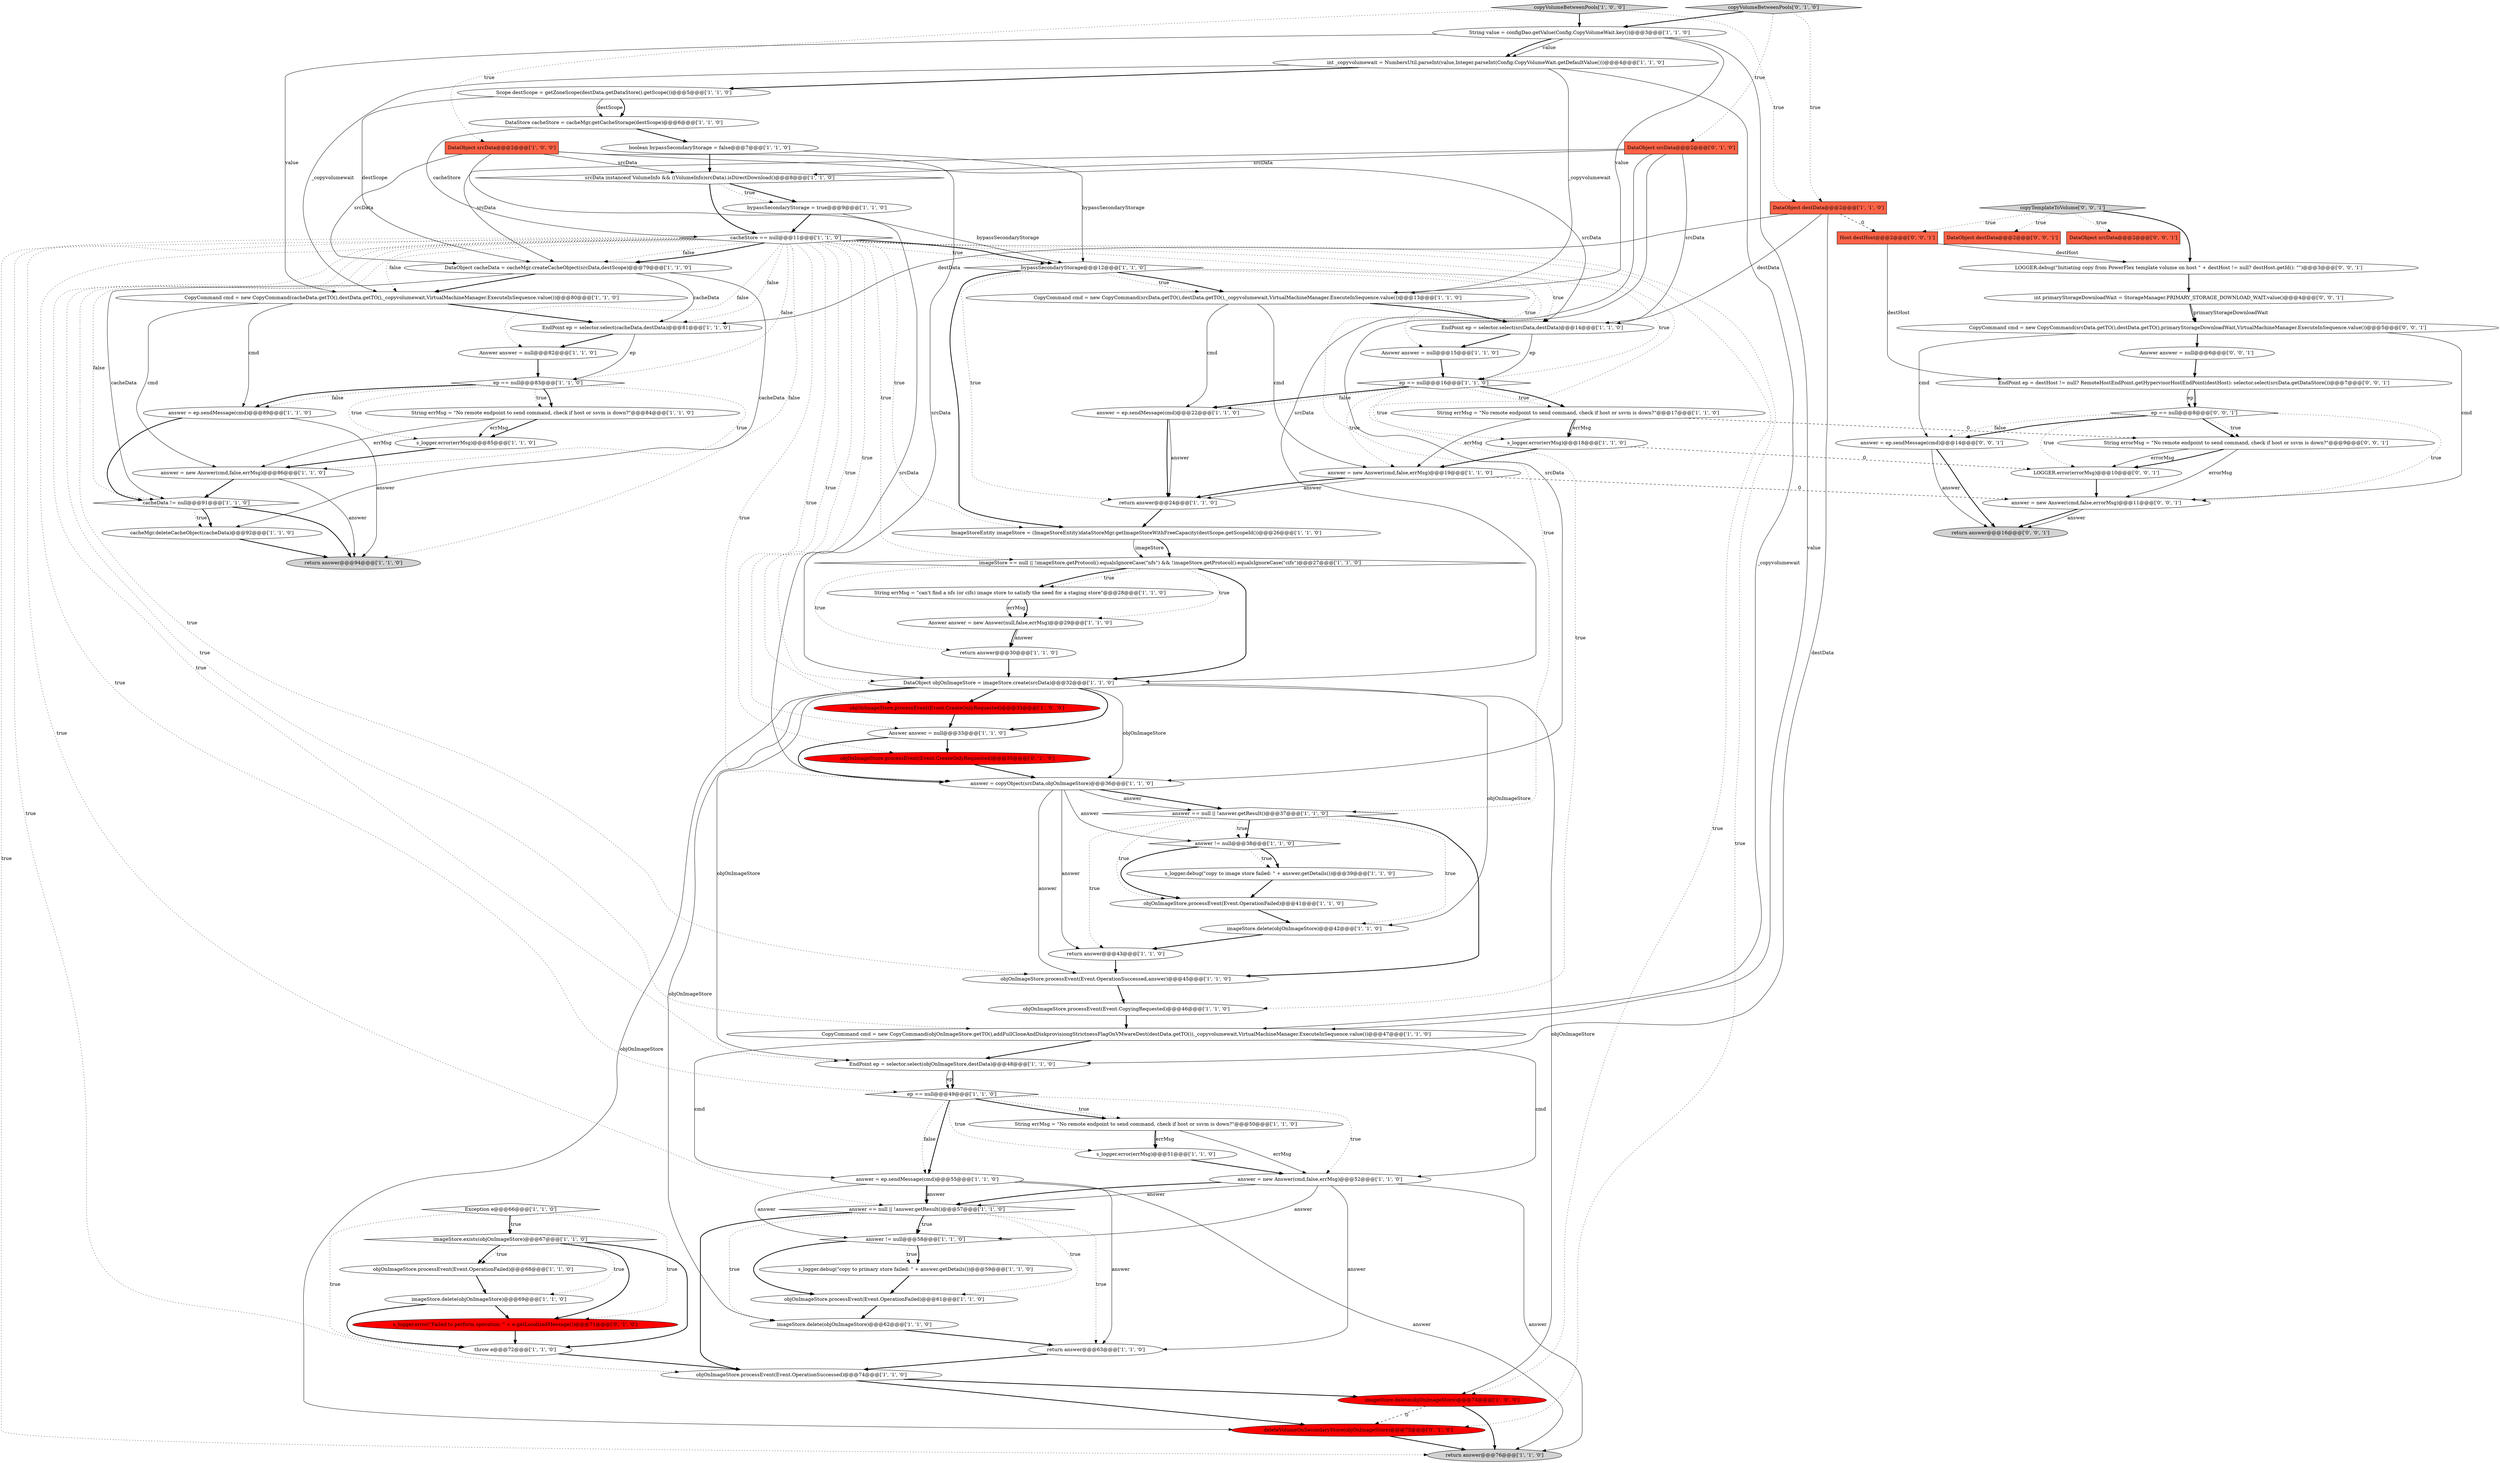 digraph {
15 [style = filled, label = "Exception e@@@66@@@['1', '1', '0']", fillcolor = white, shape = diamond image = "AAA0AAABBB1BBB"];
13 [style = filled, label = "Answer answer = null@@@82@@@['1', '1', '0']", fillcolor = white, shape = ellipse image = "AAA0AAABBB1BBB"];
58 [style = filled, label = "objOnImageStore.processEvent(Event.OperationFailed)@@@61@@@['1', '1', '0']", fillcolor = white, shape = ellipse image = "AAA0AAABBB1BBB"];
89 [style = filled, label = "LOGGER.debug(\"Initiating copy from PowerFlex template volume on host \" + destHost != null? destHost.getId(): \"\")@@@3@@@['0', '0', '1']", fillcolor = white, shape = ellipse image = "AAA0AAABBB3BBB"];
65 [style = filled, label = "return answer@@@30@@@['1', '1', '0']", fillcolor = white, shape = ellipse image = "AAA0AAABBB1BBB"];
16 [style = filled, label = "EndPoint ep = selector.select(srcData,destData)@@@14@@@['1', '1', '0']", fillcolor = white, shape = ellipse image = "AAA0AAABBB1BBB"];
81 [style = filled, label = "Host destHost@@@2@@@['0', '0', '1']", fillcolor = tomato, shape = box image = "AAA0AAABBB3BBB"];
55 [style = filled, label = "objOnImageStore.processEvent(Event.CreateOnlyRequested)@@@33@@@['1', '0', '0']", fillcolor = red, shape = ellipse image = "AAA1AAABBB1BBB"];
3 [style = filled, label = "ImageStoreEntity imageStore = (ImageStoreEntity)dataStoreMgr.getImageStoreWithFreeCapacity(destScope.getScopeId())@@@26@@@['1', '1', '0']", fillcolor = white, shape = ellipse image = "AAA0AAABBB1BBB"];
90 [style = filled, label = "copyTemplateToVolume['0', '0', '1']", fillcolor = lightgray, shape = diamond image = "AAA0AAABBB3BBB"];
48 [style = filled, label = "DataStore cacheStore = cacheMgr.getCacheStorage(destScope)@@@6@@@['1', '1', '0']", fillcolor = white, shape = ellipse image = "AAA0AAABBB1BBB"];
59 [style = filled, label = "int _copyvolumewait = NumbersUtil.parseInt(value,Integer.parseInt(Config.CopyVolumeWait.getDefaultValue()))@@@4@@@['1', '1', '0']", fillcolor = white, shape = ellipse image = "AAA0AAABBB1BBB"];
53 [style = filled, label = "DataObject objOnImageStore = imageStore.create(srcData)@@@32@@@['1', '1', '0']", fillcolor = white, shape = ellipse image = "AAA0AAABBB1BBB"];
37 [style = filled, label = "DataObject destData@@@2@@@['1', '1', '0']", fillcolor = tomato, shape = box image = "AAA0AAABBB1BBB"];
61 [style = filled, label = "Answer answer = new Answer(null,false,errMsg)@@@29@@@['1', '1', '0']", fillcolor = white, shape = ellipse image = "AAA0AAABBB1BBB"];
27 [style = filled, label = "return answer@@@94@@@['1', '1', '0']", fillcolor = lightgray, shape = ellipse image = "AAA0AAABBB1BBB"];
68 [style = filled, label = "answer = new Answer(cmd,false,errMsg)@@@52@@@['1', '1', '0']", fillcolor = white, shape = ellipse image = "AAA0AAABBB1BBB"];
34 [style = filled, label = "objOnImageStore.processEvent(Event.OperationFailed)@@@68@@@['1', '1', '0']", fillcolor = white, shape = ellipse image = "AAA0AAABBB1BBB"];
6 [style = filled, label = "answer == null || !answer.getResult()@@@57@@@['1', '1', '0']", fillcolor = white, shape = diamond image = "AAA0AAABBB1BBB"];
69 [style = filled, label = "EndPoint ep = selector.select(objOnImageStore,destData)@@@48@@@['1', '1', '0']", fillcolor = white, shape = ellipse image = "AAA0AAABBB1BBB"];
19 [style = filled, label = "String errMsg = \"No remote endpoint to send command, check if host or ssvm is down?\"@@@17@@@['1', '1', '0']", fillcolor = white, shape = ellipse image = "AAA0AAABBB1BBB"];
44 [style = filled, label = "s_logger.debug(\"copy to primary store failed: \" + answer.getDetails())@@@59@@@['1', '1', '0']", fillcolor = white, shape = ellipse image = "AAA0AAABBB1BBB"];
72 [style = filled, label = "DataObject srcData@@@2@@@['0', '1', '0']", fillcolor = tomato, shape = box image = "AAA0AAABBB2BBB"];
7 [style = filled, label = "s_logger.error(errMsg)@@@85@@@['1', '1', '0']", fillcolor = white, shape = ellipse image = "AAA0AAABBB1BBB"];
39 [style = filled, label = "answer != null@@@38@@@['1', '1', '0']", fillcolor = white, shape = diamond image = "AAA0AAABBB1BBB"];
88 [style = filled, label = "return answer@@@16@@@['0', '0', '1']", fillcolor = lightgray, shape = ellipse image = "AAA0AAABBB3BBB"];
23 [style = filled, label = "imageStore.exists(objOnImageStore)@@@67@@@['1', '1', '0']", fillcolor = white, shape = diamond image = "AAA0AAABBB1BBB"];
31 [style = filled, label = "ep == null@@@49@@@['1', '1', '0']", fillcolor = white, shape = diamond image = "AAA0AAABBB1BBB"];
47 [style = filled, label = "String errMsg = \"can't find a nfs (or cifs) image store to satisfy the need for a staging store\"@@@28@@@['1', '1', '0']", fillcolor = white, shape = ellipse image = "AAA0AAABBB1BBB"];
75 [style = filled, label = "deleteVolumeOnSecondaryStore(objOnImageStore)@@@75@@@['0', '1', '0']", fillcolor = red, shape = ellipse image = "AAA1AAABBB2BBB"];
49 [style = filled, label = "imageStore.delete(objOnImageStore)@@@74@@@['1', '0', '0']", fillcolor = red, shape = ellipse image = "AAA1AAABBB1BBB"];
77 [style = filled, label = "DataObject destData@@@2@@@['0', '0', '1']", fillcolor = tomato, shape = box image = "AAA0AAABBB3BBB"];
1 [style = filled, label = "bypassSecondaryStorage = true@@@9@@@['1', '1', '0']", fillcolor = white, shape = ellipse image = "AAA0AAABBB1BBB"];
17 [style = filled, label = "answer = copyObject(srcData,objOnImageStore)@@@36@@@['1', '1', '0']", fillcolor = white, shape = ellipse image = "AAA0AAABBB1BBB"];
5 [style = filled, label = "answer = new Answer(cmd,false,errMsg)@@@19@@@['1', '1', '0']", fillcolor = white, shape = ellipse image = "AAA0AAABBB1BBB"];
84 [style = filled, label = "int primaryStorageDownloadWait = StorageManager.PRIMARY_STORAGE_DOWNLOAD_WAIT.value()@@@4@@@['0', '0', '1']", fillcolor = white, shape = ellipse image = "AAA0AAABBB3BBB"];
24 [style = filled, label = "CopyCommand cmd = new CopyCommand(objOnImageStore.getTO(),addFullCloneAndDiskprovisiongStrictnessFlagOnVMwareDest(destData.getTO()),_copyvolumewait,VirtualMachineManager.ExecuteInSequence.value())@@@47@@@['1', '1', '0']", fillcolor = white, shape = ellipse image = "AAA0AAABBB1BBB"];
40 [style = filled, label = "objOnImageStore.processEvent(Event.OperationSuccessed)@@@74@@@['1', '1', '0']", fillcolor = white, shape = ellipse image = "AAA0AAABBB1BBB"];
14 [style = filled, label = "cacheData != null@@@91@@@['1', '1', '0']", fillcolor = white, shape = diamond image = "AAA0AAABBB1BBB"];
70 [style = filled, label = "copyVolumeBetweenPools['1', '0', '0']", fillcolor = lightgray, shape = diamond image = "AAA0AAABBB1BBB"];
62 [style = filled, label = "objOnImageStore.processEvent(Event.OperationFailed)@@@41@@@['1', '1', '0']", fillcolor = white, shape = ellipse image = "AAA0AAABBB1BBB"];
60 [style = filled, label = "boolean bypassSecondaryStorage = false@@@7@@@['1', '1', '0']", fillcolor = white, shape = ellipse image = "AAA0AAABBB1BBB"];
52 [style = filled, label = "imageStore.delete(objOnImageStore)@@@69@@@['1', '1', '0']", fillcolor = white, shape = ellipse image = "AAA0AAABBB1BBB"];
25 [style = filled, label = "answer != null@@@58@@@['1', '1', '0']", fillcolor = white, shape = diamond image = "AAA0AAABBB1BBB"];
29 [style = filled, label = "String value = configDao.getValue(Config.CopyVolumeWait.key())@@@3@@@['1', '1', '0']", fillcolor = white, shape = ellipse image = "AAA0AAABBB1BBB"];
30 [style = filled, label = "s_logger.error(errMsg)@@@18@@@['1', '1', '0']", fillcolor = white, shape = ellipse image = "AAA0AAABBB1BBB"];
38 [style = filled, label = "cacheStore == null@@@11@@@['1', '1', '0']", fillcolor = white, shape = diamond image = "AAA0AAABBB1BBB"];
86 [style = filled, label = "String errorMsg = \"No remote endpoint to send command, check if host or ssvm is down?\"@@@9@@@['0', '0', '1']", fillcolor = white, shape = ellipse image = "AAA0AAABBB3BBB"];
63 [style = filled, label = "throw e@@@72@@@['1', '1', '0']", fillcolor = white, shape = ellipse image = "AAA0AAABBB1BBB"];
57 [style = filled, label = "objOnImageStore.processEvent(Event.OperationSuccessed,answer)@@@45@@@['1', '1', '0']", fillcolor = white, shape = ellipse image = "AAA0AAABBB1BBB"];
76 [style = filled, label = "answer = ep.sendMessage(cmd)@@@14@@@['0', '0', '1']", fillcolor = white, shape = ellipse image = "AAA0AAABBB3BBB"];
18 [style = filled, label = "ep == null@@@83@@@['1', '1', '0']", fillcolor = white, shape = diamond image = "AAA0AAABBB1BBB"];
73 [style = filled, label = "objOnImageStore.processEvent(Event.CreateOnlyRequested)@@@35@@@['0', '1', '0']", fillcolor = red, shape = ellipse image = "AAA1AAABBB2BBB"];
46 [style = filled, label = "Answer answer = null@@@15@@@['1', '1', '0']", fillcolor = white, shape = ellipse image = "AAA0AAABBB1BBB"];
22 [style = filled, label = "return answer@@@76@@@['1', '1', '0']", fillcolor = lightgray, shape = ellipse image = "AAA0AAABBB1BBB"];
67 [style = filled, label = "ep == null@@@16@@@['1', '1', '0']", fillcolor = white, shape = diamond image = "AAA0AAABBB1BBB"];
11 [style = filled, label = "CopyCommand cmd = new CopyCommand(cacheData.getTO(),destData.getTO(),_copyvolumewait,VirtualMachineManager.ExecuteInSequence.value())@@@80@@@['1', '1', '0']", fillcolor = white, shape = ellipse image = "AAA0AAABBB1BBB"];
21 [style = filled, label = "answer == null || !answer.getResult()@@@37@@@['1', '1', '0']", fillcolor = white, shape = diamond image = "AAA0AAABBB1BBB"];
78 [style = filled, label = "CopyCommand cmd = new CopyCommand(srcData.getTO(),destData.getTO(),primaryStorageDownloadWait,VirtualMachineManager.ExecuteInSequence.value())@@@5@@@['0', '0', '1']", fillcolor = white, shape = ellipse image = "AAA0AAABBB3BBB"];
20 [style = filled, label = "answer = ep.sendMessage(cmd)@@@89@@@['1', '1', '0']", fillcolor = white, shape = ellipse image = "AAA0AAABBB1BBB"];
42 [style = filled, label = "s_logger.debug(\"copy to image store failed: \" + answer.getDetails())@@@39@@@['1', '1', '0']", fillcolor = white, shape = ellipse image = "AAA0AAABBB1BBB"];
50 [style = filled, label = "answer = new Answer(cmd,false,errMsg)@@@86@@@['1', '1', '0']", fillcolor = white, shape = ellipse image = "AAA0AAABBB1BBB"];
51 [style = filled, label = "objOnImageStore.processEvent(Event.CopyingRequested)@@@46@@@['1', '1', '0']", fillcolor = white, shape = ellipse image = "AAA0AAABBB1BBB"];
9 [style = filled, label = "answer = ep.sendMessage(cmd)@@@22@@@['1', '1', '0']", fillcolor = white, shape = ellipse image = "AAA0AAABBB1BBB"];
85 [style = filled, label = "EndPoint ep = destHost != null? RemoteHostEndPoint.getHypervisorHostEndPoint(destHost): selector.select(srcData.getDataStore())@@@7@@@['0', '0', '1']", fillcolor = white, shape = ellipse image = "AAA0AAABBB3BBB"];
0 [style = filled, label = "CopyCommand cmd = new CopyCommand(srcData.getTO(),destData.getTO(),_copyvolumewait,VirtualMachineManager.ExecuteInSequence.value())@@@13@@@['1', '1', '0']", fillcolor = white, shape = ellipse image = "AAA0AAABBB1BBB"];
33 [style = filled, label = "answer = ep.sendMessage(cmd)@@@55@@@['1', '1', '0']", fillcolor = white, shape = ellipse image = "AAA0AAABBB1BBB"];
66 [style = filled, label = "DataObject cacheData = cacheMgr.createCacheObject(srcData,destScope)@@@79@@@['1', '1', '0']", fillcolor = white, shape = ellipse image = "AAA0AAABBB1BBB"];
64 [style = filled, label = "srcData instanceof VolumeInfo && ((VolumeInfo)srcData).isDirectDownload()@@@8@@@['1', '1', '0']", fillcolor = white, shape = diamond image = "AAA0AAABBB1BBB"];
32 [style = filled, label = "String errMsg = \"No remote endpoint to send command, check if host or ssvm is down?\"@@@50@@@['1', '1', '0']", fillcolor = white, shape = ellipse image = "AAA0AAABBB1BBB"];
26 [style = filled, label = "return answer@@@43@@@['1', '1', '0']", fillcolor = white, shape = ellipse image = "AAA0AAABBB1BBB"];
4 [style = filled, label = "cacheMgr.deleteCacheObject(cacheData)@@@92@@@['1', '1', '0']", fillcolor = white, shape = ellipse image = "AAA0AAABBB1BBB"];
71 [style = filled, label = "s_logger.error(\"Failed to perform operation: \" + e.getLocalizedMessage())@@@71@@@['0', '1', '0']", fillcolor = red, shape = ellipse image = "AAA1AAABBB2BBB"];
8 [style = filled, label = "return answer@@@63@@@['1', '1', '0']", fillcolor = white, shape = ellipse image = "AAA0AAABBB1BBB"];
12 [style = filled, label = "bypassSecondaryStorage@@@12@@@['1', '1', '0']", fillcolor = white, shape = diamond image = "AAA0AAABBB1BBB"];
41 [style = filled, label = "s_logger.error(errMsg)@@@51@@@['1', '1', '0']", fillcolor = white, shape = ellipse image = "AAA0AAABBB1BBB"];
80 [style = filled, label = "DataObject srcData@@@2@@@['0', '0', '1']", fillcolor = tomato, shape = box image = "AAA0AAABBB3BBB"];
74 [style = filled, label = "copyVolumeBetweenPools['0', '1', '0']", fillcolor = lightgray, shape = diamond image = "AAA0AAABBB2BBB"];
83 [style = filled, label = "Answer answer = null@@@6@@@['0', '0', '1']", fillcolor = white, shape = ellipse image = "AAA0AAABBB3BBB"];
56 [style = filled, label = "Answer answer = null@@@33@@@['1', '1', '0']", fillcolor = white, shape = ellipse image = "AAA0AAABBB1BBB"];
36 [style = filled, label = "DataObject srcData@@@2@@@['1', '0', '0']", fillcolor = tomato, shape = box image = "AAA0AAABBB1BBB"];
10 [style = filled, label = "EndPoint ep = selector.select(cacheData,destData)@@@81@@@['1', '1', '0']", fillcolor = white, shape = ellipse image = "AAA0AAABBB1BBB"];
54 [style = filled, label = "Scope destScope = getZoneScope(destData.getDataStore().getScope())@@@5@@@['1', '1', '0']", fillcolor = white, shape = ellipse image = "AAA0AAABBB1BBB"];
79 [style = filled, label = "ep == null@@@8@@@['0', '0', '1']", fillcolor = white, shape = diamond image = "AAA0AAABBB3BBB"];
43 [style = filled, label = "imageStore.delete(objOnImageStore)@@@42@@@['1', '1', '0']", fillcolor = white, shape = ellipse image = "AAA0AAABBB1BBB"];
45 [style = filled, label = "String errMsg = \"No remote endpoint to send command, check if host or ssvm is down?\"@@@84@@@['1', '1', '0']", fillcolor = white, shape = ellipse image = "AAA0AAABBB1BBB"];
28 [style = filled, label = "imageStore.delete(objOnImageStore)@@@62@@@['1', '1', '0']", fillcolor = white, shape = ellipse image = "AAA0AAABBB1BBB"];
82 [style = filled, label = "answer = new Answer(cmd,false,errorMsg)@@@11@@@['0', '0', '1']", fillcolor = white, shape = ellipse image = "AAA0AAABBB3BBB"];
2 [style = filled, label = "return answer@@@24@@@['1', '1', '0']", fillcolor = white, shape = ellipse image = "AAA0AAABBB1BBB"];
35 [style = filled, label = "imageStore == null || !imageStore.getProtocol().equalsIgnoreCase(\"nfs\") && !imageStore.getProtocol().equalsIgnoreCase(\"cifs\")@@@27@@@['1', '1', '0']", fillcolor = white, shape = diamond image = "AAA0AAABBB1BBB"];
87 [style = filled, label = "LOGGER.error(errorMsg)@@@10@@@['0', '0', '1']", fillcolor = white, shape = ellipse image = "AAA0AAABBB3BBB"];
58->28 [style = bold, label=""];
29->59 [style = bold, label=""];
5->2 [style = solid, label="answer"];
39->62 [style = bold, label=""];
40->49 [style = bold, label=""];
79->82 [style = dotted, label="true"];
70->29 [style = bold, label=""];
50->27 [style = solid, label="answer"];
79->86 [style = bold, label=""];
53->28 [style = solid, label="objOnImageStore"];
52->71 [style = bold, label=""];
61->65 [style = solid, label="answer"];
51->24 [style = bold, label=""];
37->81 [style = dashed, label="0"];
24->33 [style = solid, label="cmd"];
38->12 [style = bold, label=""];
68->25 [style = solid, label="answer"];
59->11 [style = solid, label="_copyvolumewait"];
43->26 [style = bold, label=""];
18->20 [style = dotted, label="false"];
79->76 [style = dotted, label="false"];
79->76 [style = bold, label=""];
38->18 [style = dotted, label="false"];
39->42 [style = dotted, label="true"];
8->40 [style = bold, label=""];
18->45 [style = bold, label=""];
25->44 [style = bold, label=""];
53->49 [style = solid, label="objOnImageStore"];
72->64 [style = solid, label="srcData"];
49->22 [style = bold, label=""];
45->7 [style = bold, label=""];
38->10 [style = dotted, label="false"];
71->63 [style = bold, label=""];
3->35 [style = bold, label=""];
67->9 [style = bold, label=""];
87->82 [style = bold, label=""];
38->69 [style = dotted, label="true"];
38->21 [style = dotted, label="true"];
19->30 [style = solid, label="errMsg"];
69->31 [style = solid, label="ep"];
21->26 [style = dotted, label="true"];
81->89 [style = solid, label="destHost"];
35->47 [style = dotted, label="true"];
36->64 [style = solid, label="srcData"];
68->22 [style = solid, label="answer"];
29->24 [style = solid, label="value"];
66->14 [style = solid, label="cacheData"];
10->18 [style = solid, label="ep"];
25->58 [style = bold, label=""];
20->27 [style = solid, label="answer"];
26->57 [style = bold, label=""];
12->46 [style = dotted, label="true"];
21->39 [style = dotted, label="true"];
70->36 [style = dotted, label="true"];
40->75 [style = bold, label=""];
38->31 [style = dotted, label="true"];
0->5 [style = solid, label="cmd"];
72->16 [style = solid, label="srcData"];
83->85 [style = bold, label=""];
11->20 [style = solid, label="cmd"];
67->19 [style = dotted, label="true"];
5->82 [style = dashed, label="0"];
75->22 [style = bold, label=""];
64->1 [style = bold, label=""];
17->21 [style = bold, label=""];
17->21 [style = solid, label="answer"];
90->89 [style = bold, label=""];
59->54 [style = bold, label=""];
38->40 [style = dotted, label="true"];
66->4 [style = solid, label="cacheData"];
1->38 [style = bold, label=""];
67->19 [style = bold, label=""];
25->44 [style = dotted, label="true"];
38->12 [style = dotted, label="true"];
15->63 [style = dotted, label="true"];
3->35 [style = solid, label="imageStore"];
76->88 [style = bold, label=""];
57->51 [style = bold, label=""];
59->24 [style = solid, label="_copyvolumewait"];
9->2 [style = bold, label=""];
60->64 [style = bold, label=""];
34->52 [style = bold, label=""];
67->9 [style = dotted, label="false"];
12->2 [style = dotted, label="true"];
73->17 [style = bold, label=""];
85->79 [style = bold, label=""];
20->14 [style = bold, label=""];
53->43 [style = solid, label="objOnImageStore"];
84->78 [style = bold, label=""];
19->5 [style = solid, label="errMsg"];
36->53 [style = solid, label="srcData"];
69->31 [style = bold, label=""];
90->81 [style = dotted, label="true"];
38->11 [style = dotted, label="false"];
33->22 [style = solid, label="answer"];
72->53 [style = solid, label="srcData"];
68->8 [style = solid, label="answer"];
38->24 [style = dotted, label="true"];
18->45 [style = dotted, label="true"];
38->73 [style = dotted, label="true"];
18->20 [style = bold, label=""];
90->77 [style = dotted, label="true"];
11->50 [style = solid, label="cmd"];
24->68 [style = solid, label="cmd"];
62->43 [style = bold, label=""];
72->17 [style = solid, label="srcData"];
74->37 [style = dotted, label="true"];
63->40 [style = bold, label=""];
64->38 [style = bold, label=""];
31->33 [style = bold, label=""];
53->75 [style = solid, label="objOnImageStore"];
6->25 [style = dotted, label="true"];
12->0 [style = dotted, label="true"];
9->2 [style = solid, label="answer"];
17->57 [style = solid, label="answer"];
53->56 [style = bold, label=""];
38->66 [style = dotted, label="false"];
70->37 [style = dotted, label="true"];
65->53 [style = bold, label=""];
19->86 [style = dashed, label="0"];
68->6 [style = bold, label=""];
14->4 [style = dotted, label="true"];
39->42 [style = bold, label=""];
0->9 [style = solid, label="cmd"];
16->67 [style = solid, label="ep"];
52->63 [style = bold, label=""];
13->18 [style = bold, label=""];
7->50 [style = bold, label=""];
30->87 [style = dashed, label="0"];
14->4 [style = bold, label=""];
66->11 [style = bold, label=""];
82->88 [style = bold, label=""];
0->16 [style = bold, label=""];
38->57 [style = dotted, label="true"];
38->14 [style = dotted, label="false"];
86->87 [style = solid, label="errorMsg"];
18->7 [style = dotted, label="true"];
24->69 [style = bold, label=""];
21->57 [style = bold, label=""];
36->17 [style = solid, label="srcData"];
12->67 [style = dotted, label="true"];
79->86 [style = dotted, label="true"];
61->65 [style = bold, label=""];
37->10 [style = solid, label="destData"];
85->79 [style = solid, label="ep"];
45->7 [style = solid, label="errMsg"];
53->69 [style = solid, label="objOnImageStore"];
31->32 [style = bold, label=""];
2->3 [style = bold, label=""];
6->25 [style = bold, label=""];
47->61 [style = bold, label=""];
41->68 [style = bold, label=""];
67->30 [style = dotted, label="true"];
23->52 [style = dotted, label="true"];
38->55 [style = dotted, label="true"];
36->16 [style = solid, label="srcData"];
53->17 [style = solid, label="objOnImageStore"];
38->22 [style = dotted, label="true"];
18->50 [style = dotted, label="true"];
38->49 [style = dotted, label="true"];
50->14 [style = bold, label=""];
84->78 [style = solid, label="primaryStorageDownloadWait"];
32->41 [style = solid, label="errMsg"];
76->88 [style = solid, label="answer"];
37->69 [style = solid, label="destData"];
38->66 [style = bold, label=""];
17->39 [style = solid, label="answer"];
23->71 [style = bold, label=""];
60->12 [style = solid, label="bypassSecondaryStorage"];
68->6 [style = solid, label="answer"];
46->67 [style = bold, label=""];
30->5 [style = bold, label=""];
21->39 [style = bold, label=""];
11->10 [style = bold, label=""];
10->13 [style = bold, label=""];
6->8 [style = dotted, label="true"];
33->25 [style = solid, label="answer"];
74->72 [style = dotted, label="true"];
28->8 [style = bold, label=""];
23->63 [style = bold, label=""];
17->26 [style = solid, label="answer"];
81->85 [style = solid, label="destHost"];
32->41 [style = bold, label=""];
86->82 [style = solid, label="errorMsg"];
12->3 [style = bold, label=""];
14->27 [style = bold, label=""];
42->62 [style = bold, label=""];
15->23 [style = dotted, label="true"];
29->0 [style = solid, label="value"];
37->16 [style = solid, label="destData"];
38->75 [style = dotted, label="true"];
78->76 [style = solid, label="cmd"];
35->53 [style = bold, label=""];
21->43 [style = dotted, label="true"];
16->46 [style = bold, label=""];
29->11 [style = solid, label="value"];
53->55 [style = bold, label=""];
89->84 [style = bold, label=""];
15->23 [style = bold, label=""];
66->10 [style = solid, label="cacheData"];
56->73 [style = bold, label=""];
36->66 [style = solid, label="srcData"];
74->29 [style = bold, label=""];
6->58 [style = dotted, label="true"];
64->1 [style = dotted, label="true"];
33->6 [style = bold, label=""];
78->82 [style = solid, label="cmd"];
38->27 [style = dotted, label="false"];
90->80 [style = dotted, label="true"];
15->71 [style = dotted, label="true"];
79->87 [style = dotted, label="true"];
29->59 [style = solid, label="value"];
47->61 [style = solid, label="errMsg"];
54->48 [style = bold, label=""];
78->83 [style = bold, label=""];
38->6 [style = dotted, label="true"];
31->68 [style = dotted, label="true"];
48->60 [style = bold, label=""];
33->6 [style = solid, label="answer"];
12->0 [style = bold, label=""];
67->5 [style = dotted, label="true"];
35->65 [style = dotted, label="true"];
55->56 [style = bold, label=""];
56->17 [style = bold, label=""];
31->32 [style = dotted, label="true"];
45->50 [style = solid, label="errMsg"];
86->87 [style = bold, label=""];
6->28 [style = dotted, label="true"];
33->8 [style = solid, label="answer"];
5->2 [style = bold, label=""];
38->3 [style = dotted, label="true"];
38->13 [style = dotted, label="false"];
38->56 [style = dotted, label="true"];
72->66 [style = solid, label="srcData"];
31->33 [style = dotted, label="false"];
12->16 [style = dotted, label="true"];
54->66 [style = solid, label="destScope"];
38->53 [style = dotted, label="true"];
38->35 [style = dotted, label="true"];
6->40 [style = bold, label=""];
38->17 [style = dotted, label="true"];
4->27 [style = bold, label=""];
35->61 [style = dotted, label="true"];
32->68 [style = solid, label="errMsg"];
54->48 [style = solid, label="destScope"];
35->47 [style = bold, label=""];
23->34 [style = bold, label=""];
49->75 [style = dashed, label="0"];
82->88 [style = solid, label="answer"];
44->58 [style = bold, label=""];
21->62 [style = dotted, label="true"];
38->51 [style = dotted, label="true"];
23->34 [style = dotted, label="true"];
1->12 [style = solid, label="bypassSecondaryStorage"];
31->41 [style = dotted, label="true"];
48->38 [style = solid, label="cacheStore"];
59->0 [style = solid, label="_copyvolumewait"];
19->30 [style = bold, label=""];
}
